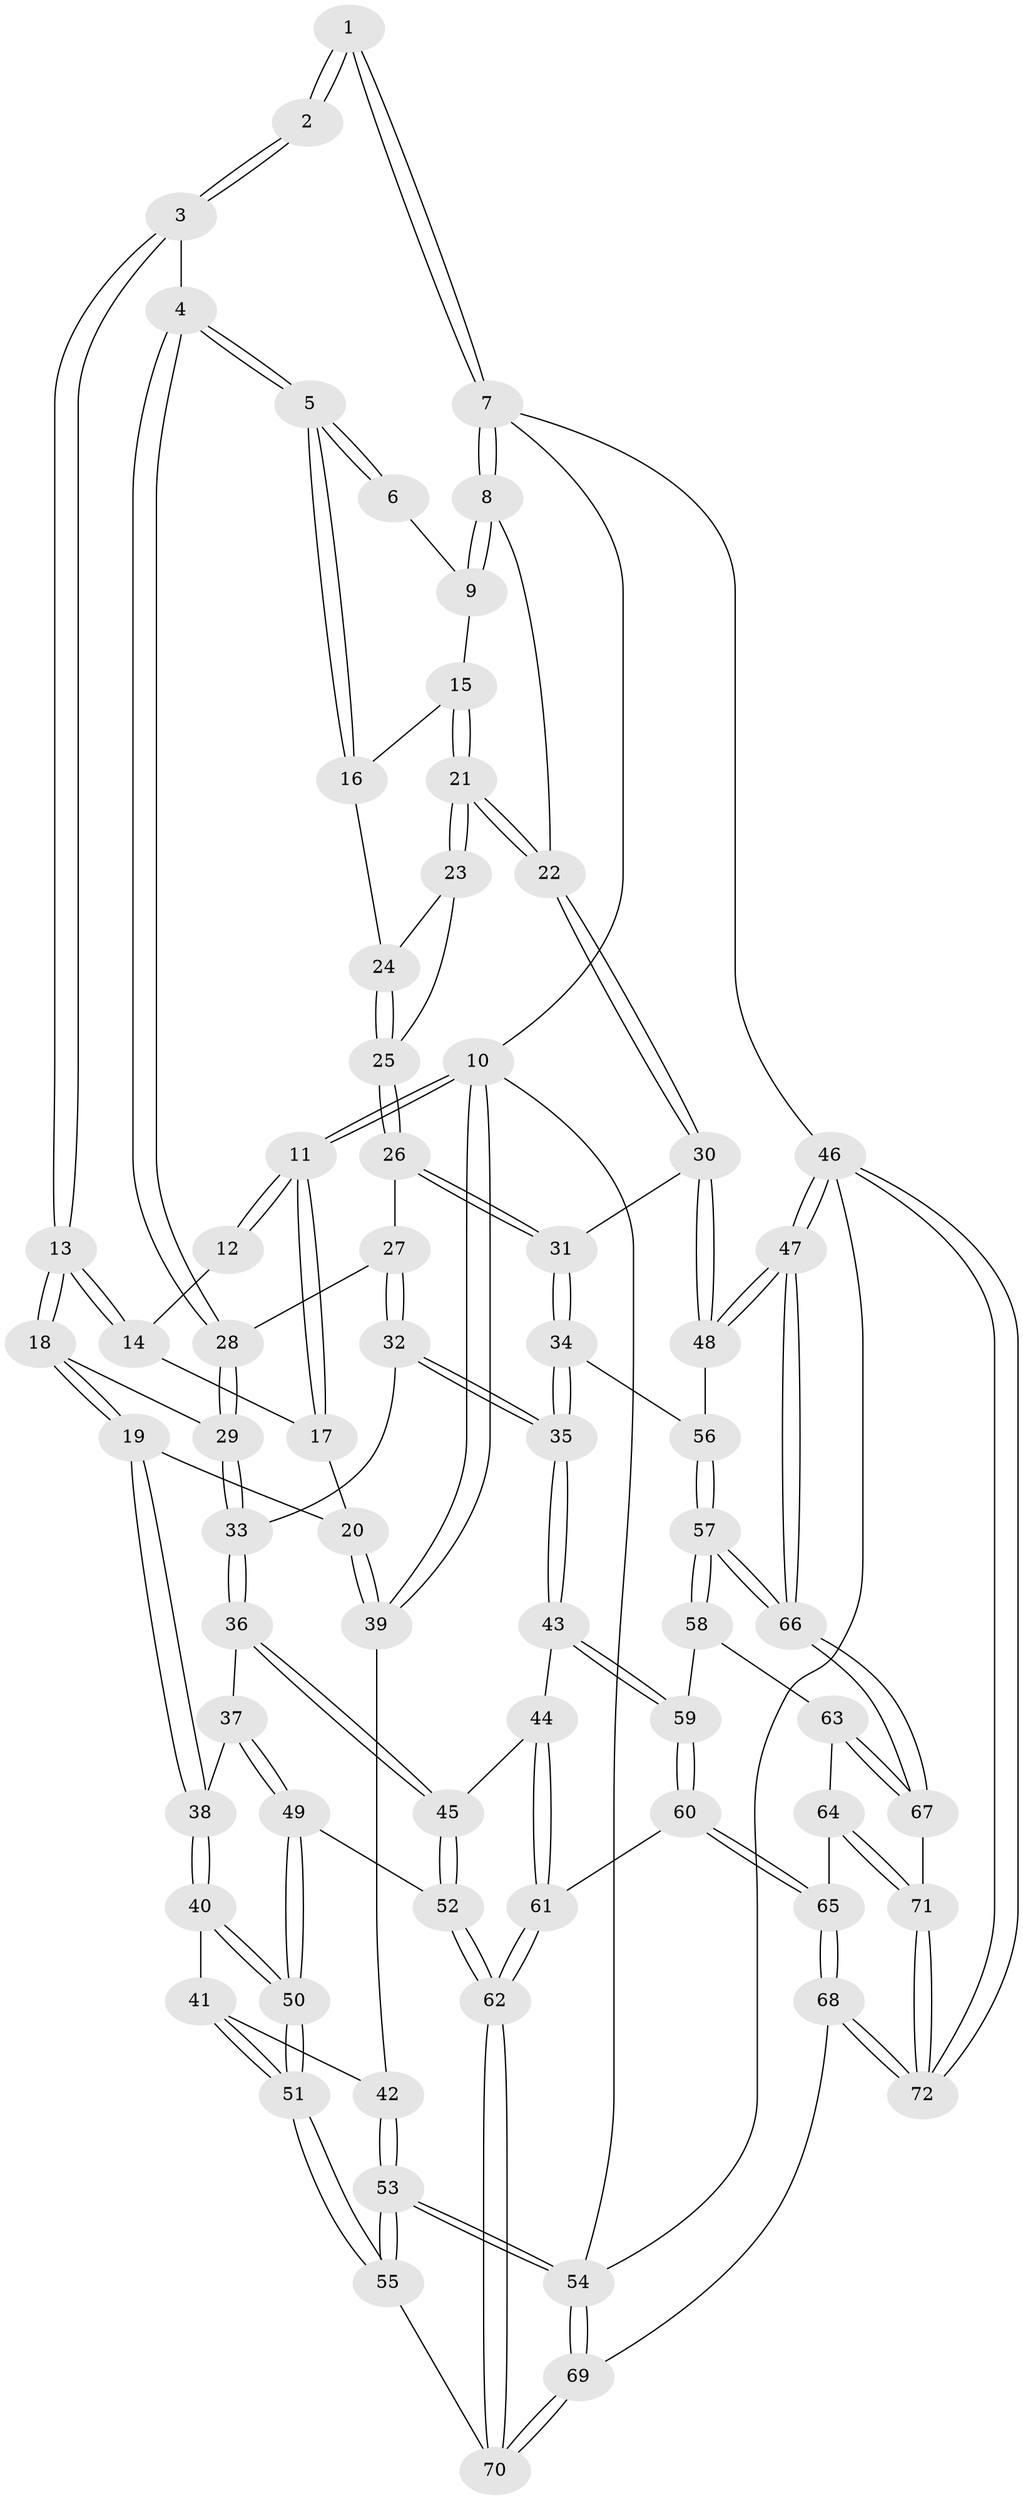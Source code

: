 // Generated by graph-tools (version 1.1) at 2025/03/03/09/25 03:03:20]
// undirected, 72 vertices, 177 edges
graph export_dot {
graph [start="1"]
  node [color=gray90,style=filled];
  1 [pos="+0.984680318818109+0"];
  2 [pos="+0.643786587688175+0"];
  3 [pos="+0.6472814637488818+0.10261359566558878"];
  4 [pos="+0.6727902818681649+0.12228082708518419"];
  5 [pos="+0.692008909697134+0.12273462578735317"];
  6 [pos="+0.9122839915825749+0.020376146909777126"];
  7 [pos="+1+0"];
  8 [pos="+1+0"];
  9 [pos="+0.9324618523662865+0.0615588615292301"];
  10 [pos="+0+0"];
  11 [pos="+0+0"];
  12 [pos="+0.32996817733314976+0"];
  13 [pos="+0.4361719554944267+0.2224471732269623"];
  14 [pos="+0.34539160661567603+0.05884065713983804"];
  15 [pos="+0.9360857408129063+0.14347846957911817"];
  16 [pos="+0.8723895175971558+0.1549778844029619"];
  17 [pos="+0.15202566827414052+0.07211311278256079"];
  18 [pos="+0.4177633830210029+0.2508474541472855"];
  19 [pos="+0.27730709832437456+0.3364787356539441"];
  20 [pos="+0.24411623049550632+0.31861349750196233"];
  21 [pos="+1+0.2556622655377328"];
  22 [pos="+1+0.2622495383155744"];
  23 [pos="+0.9446193983224055+0.27637240894276266"];
  24 [pos="+0.8874392484154179+0.23917103902683376"];
  25 [pos="+0.8093573612311741+0.3528519618690229"];
  26 [pos="+0.8078715698772381+0.3541272091694461"];
  27 [pos="+0.7667573061017158+0.34908282414398145"];
  28 [pos="+0.7262332354041927+0.26765870271230163"];
  29 [pos="+0.5473449858431008+0.3990990208266894"];
  30 [pos="+1+0.3512751371942957"];
  31 [pos="+0.9338192008959282+0.43472952931859593"];
  32 [pos="+0.6964481225891636+0.47032496994283285"];
  33 [pos="+0.5889575407339368+0.4654746981853307"];
  34 [pos="+0.8592543033566868+0.6047241369108718"];
  35 [pos="+0.7673424169258113+0.6127434481193698"];
  36 [pos="+0.5153174549827669+0.5523749531931811"];
  37 [pos="+0.318884570809056+0.4955077150695379"];
  38 [pos="+0.27629458336429685+0.44170623076546106"];
  39 [pos="+0+0.29994378887829526"];
  40 [pos="+0.17447187969138975+0.531556768210631"];
  41 [pos="+0.07782273642339625+0.5378979250054308"];
  42 [pos="+0+0.49279519798254595"];
  43 [pos="+0.7543887724623715+0.6312204464296677"];
  44 [pos="+0.6720957346298263+0.6583704998162752"];
  45 [pos="+0.5368932773019736+0.6656453200915474"];
  46 [pos="+1+1"];
  47 [pos="+1+1"];
  48 [pos="+1+0.5754274435473989"];
  49 [pos="+0.34776898370412807+0.7206858591646452"];
  50 [pos="+0.15215819497055574+0.8061135516369579"];
  51 [pos="+0.014926907787189839+0.9543659881128922"];
  52 [pos="+0.4704710544578461+0.7665306849005725"];
  53 [pos="+0+1"];
  54 [pos="+0+1"];
  55 [pos="+0.005972266049629152+0.9655862631683996"];
  56 [pos="+0.8980701847902137+0.6289020393663207"];
  57 [pos="+0.9472914977649216+0.7893199948489207"];
  58 [pos="+0.8586935627457076+0.8117520302547855"];
  59 [pos="+0.766891992452818+0.7725429248593276"];
  60 [pos="+0.7168581840878081+0.8341938466925217"];
  61 [pos="+0.6386849477378825+0.8182580274545073"];
  62 [pos="+0.4979821623476115+0.8395182251495463"];
  63 [pos="+0.8502233374495511+0.8442927205156445"];
  64 [pos="+0.7792557795649983+0.9143847652403623"];
  65 [pos="+0.7345449308116488+0.9104795130487962"];
  66 [pos="+1+0.9377387133858405"];
  67 [pos="+0.8764204219305578+0.9344120277363822"];
  68 [pos="+0.5723519212854276+1"];
  69 [pos="+0.5165627971285285+1"];
  70 [pos="+0.497542349950012+0.8432229355949099"];
  71 [pos="+0.8437949670606286+0.9501954756913082"];
  72 [pos="+0.7945878352653014+1"];
  1 -- 2;
  1 -- 2;
  1 -- 7;
  1 -- 7;
  2 -- 3;
  2 -- 3;
  3 -- 4;
  3 -- 13;
  3 -- 13;
  4 -- 5;
  4 -- 5;
  4 -- 28;
  4 -- 28;
  5 -- 6;
  5 -- 6;
  5 -- 16;
  5 -- 16;
  6 -- 9;
  7 -- 8;
  7 -- 8;
  7 -- 10;
  7 -- 46;
  8 -- 9;
  8 -- 9;
  8 -- 22;
  9 -- 15;
  10 -- 11;
  10 -- 11;
  10 -- 39;
  10 -- 39;
  10 -- 54;
  11 -- 12;
  11 -- 12;
  11 -- 17;
  11 -- 17;
  12 -- 14;
  13 -- 14;
  13 -- 14;
  13 -- 18;
  13 -- 18;
  14 -- 17;
  15 -- 16;
  15 -- 21;
  15 -- 21;
  16 -- 24;
  17 -- 20;
  18 -- 19;
  18 -- 19;
  18 -- 29;
  19 -- 20;
  19 -- 38;
  19 -- 38;
  20 -- 39;
  20 -- 39;
  21 -- 22;
  21 -- 22;
  21 -- 23;
  21 -- 23;
  22 -- 30;
  22 -- 30;
  23 -- 24;
  23 -- 25;
  24 -- 25;
  24 -- 25;
  25 -- 26;
  25 -- 26;
  26 -- 27;
  26 -- 31;
  26 -- 31;
  27 -- 28;
  27 -- 32;
  27 -- 32;
  28 -- 29;
  28 -- 29;
  29 -- 33;
  29 -- 33;
  30 -- 31;
  30 -- 48;
  30 -- 48;
  31 -- 34;
  31 -- 34;
  32 -- 33;
  32 -- 35;
  32 -- 35;
  33 -- 36;
  33 -- 36;
  34 -- 35;
  34 -- 35;
  34 -- 56;
  35 -- 43;
  35 -- 43;
  36 -- 37;
  36 -- 45;
  36 -- 45;
  37 -- 38;
  37 -- 49;
  37 -- 49;
  38 -- 40;
  38 -- 40;
  39 -- 42;
  40 -- 41;
  40 -- 50;
  40 -- 50;
  41 -- 42;
  41 -- 51;
  41 -- 51;
  42 -- 53;
  42 -- 53;
  43 -- 44;
  43 -- 59;
  43 -- 59;
  44 -- 45;
  44 -- 61;
  44 -- 61;
  45 -- 52;
  45 -- 52;
  46 -- 47;
  46 -- 47;
  46 -- 72;
  46 -- 72;
  46 -- 54;
  47 -- 48;
  47 -- 48;
  47 -- 66;
  47 -- 66;
  48 -- 56;
  49 -- 50;
  49 -- 50;
  49 -- 52;
  50 -- 51;
  50 -- 51;
  51 -- 55;
  51 -- 55;
  52 -- 62;
  52 -- 62;
  53 -- 54;
  53 -- 54;
  53 -- 55;
  53 -- 55;
  54 -- 69;
  54 -- 69;
  55 -- 70;
  56 -- 57;
  56 -- 57;
  57 -- 58;
  57 -- 58;
  57 -- 66;
  57 -- 66;
  58 -- 59;
  58 -- 63;
  59 -- 60;
  59 -- 60;
  60 -- 61;
  60 -- 65;
  60 -- 65;
  61 -- 62;
  61 -- 62;
  62 -- 70;
  62 -- 70;
  63 -- 64;
  63 -- 67;
  63 -- 67;
  64 -- 65;
  64 -- 71;
  64 -- 71;
  65 -- 68;
  65 -- 68;
  66 -- 67;
  66 -- 67;
  67 -- 71;
  68 -- 69;
  68 -- 72;
  68 -- 72;
  69 -- 70;
  69 -- 70;
  71 -- 72;
  71 -- 72;
}
